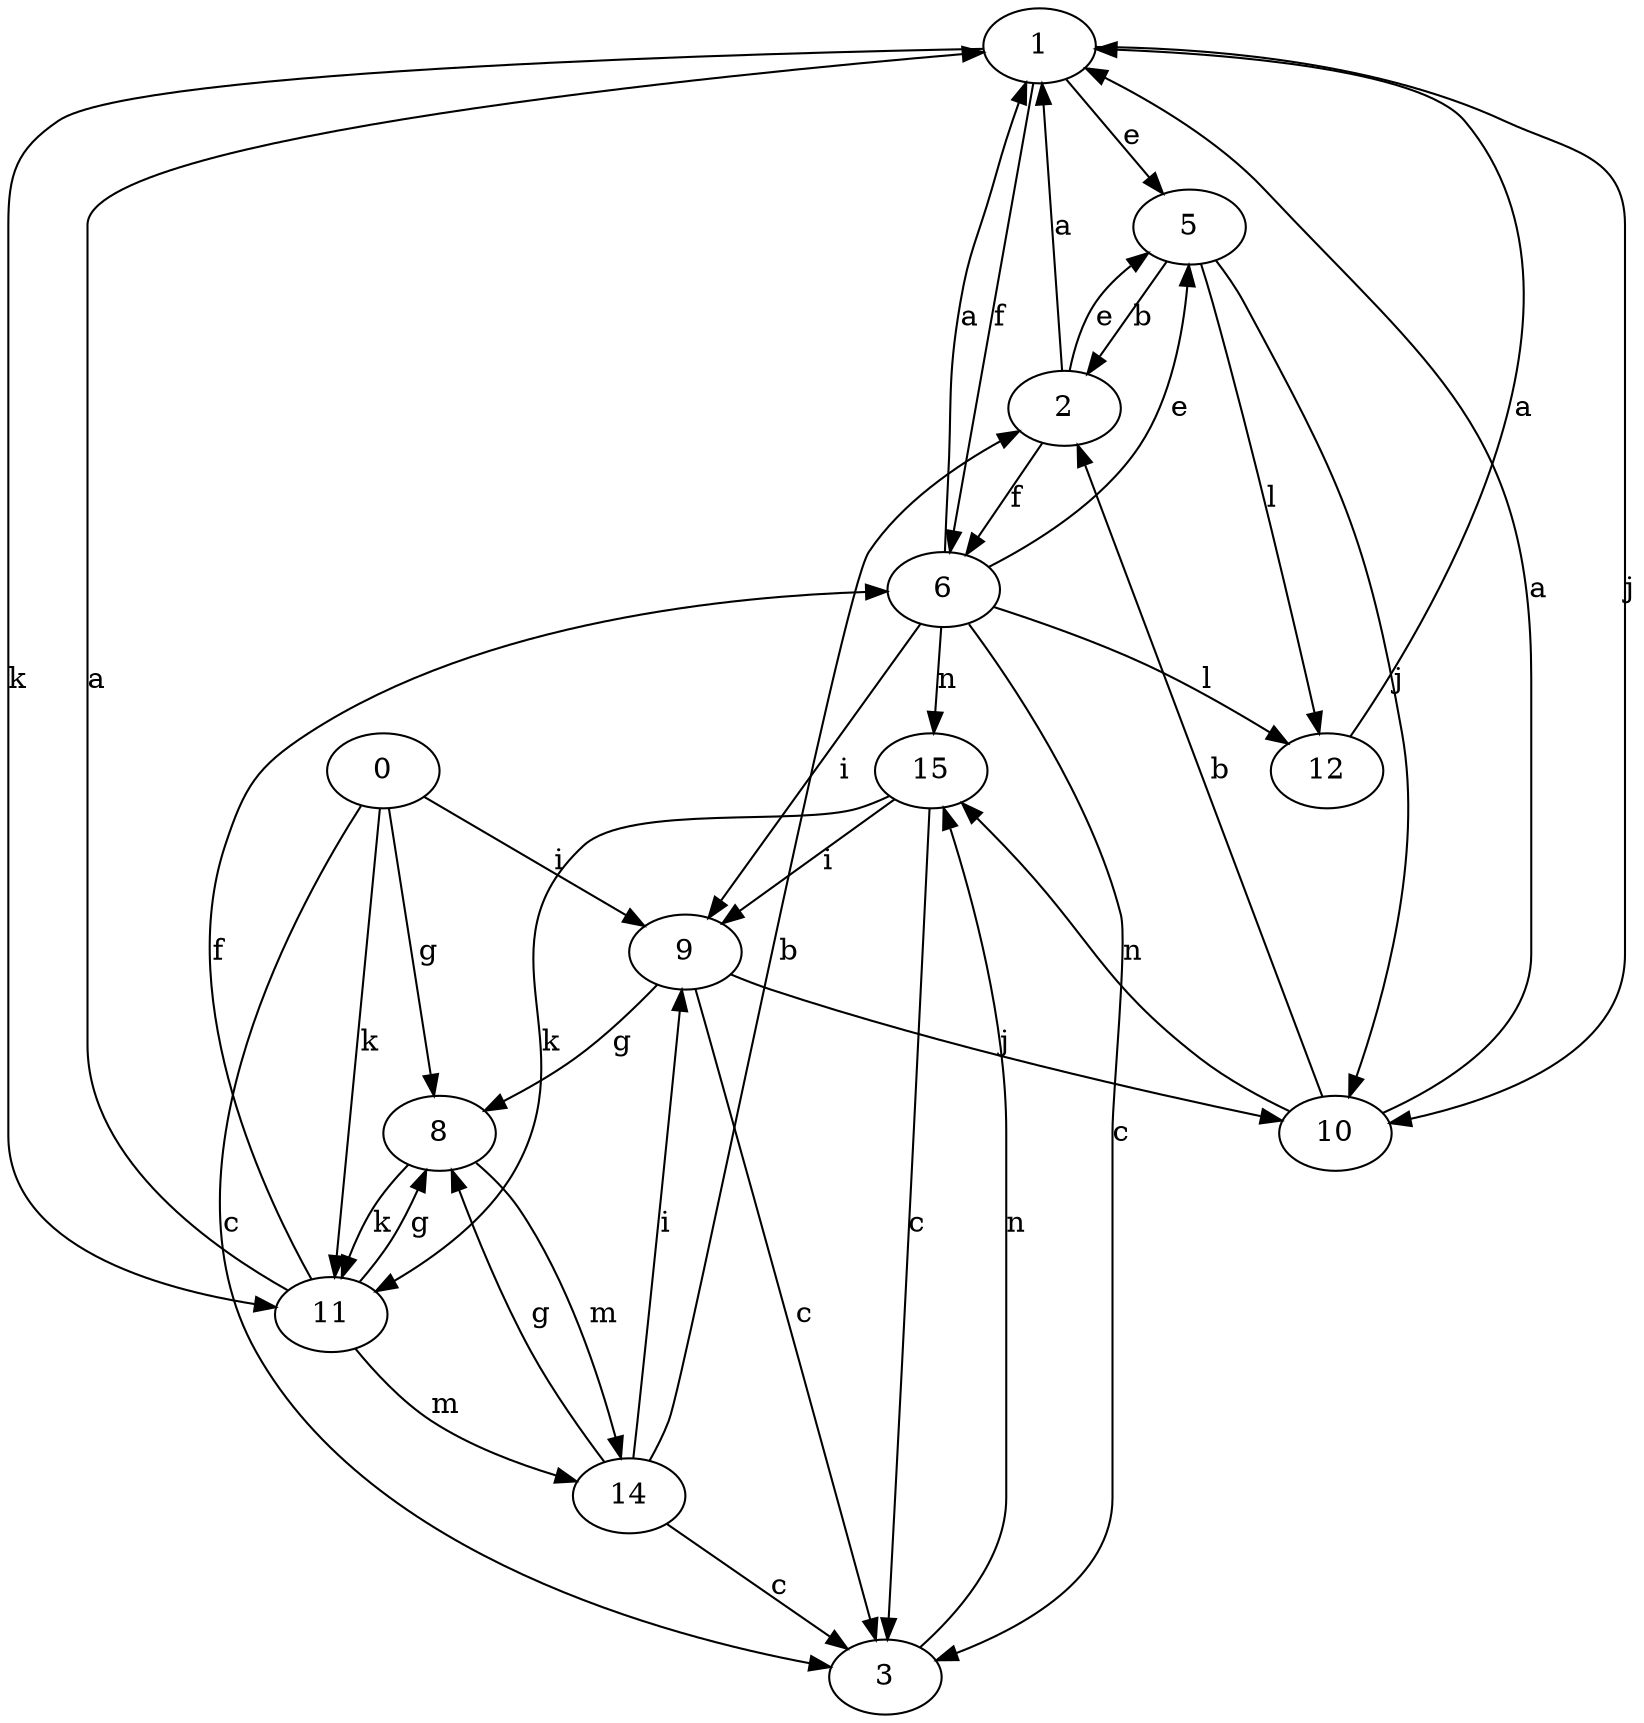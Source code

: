 strict digraph  {
1;
2;
3;
5;
6;
8;
9;
10;
11;
12;
14;
15;
0;
1 -> 5  [label=e];
1 -> 6  [label=f];
1 -> 10  [label=j];
1 -> 11  [label=k];
2 -> 1  [label=a];
2 -> 5  [label=e];
2 -> 6  [label=f];
3 -> 15  [label=n];
5 -> 2  [label=b];
5 -> 10  [label=j];
5 -> 12  [label=l];
6 -> 1  [label=a];
6 -> 3  [label=c];
6 -> 5  [label=e];
6 -> 9  [label=i];
6 -> 12  [label=l];
6 -> 15  [label=n];
8 -> 11  [label=k];
8 -> 14  [label=m];
9 -> 3  [label=c];
9 -> 8  [label=g];
9 -> 10  [label=j];
10 -> 1  [label=a];
10 -> 2  [label=b];
10 -> 15  [label=n];
11 -> 1  [label=a];
11 -> 6  [label=f];
11 -> 8  [label=g];
11 -> 14  [label=m];
12 -> 1  [label=a];
14 -> 2  [label=b];
14 -> 3  [label=c];
14 -> 8  [label=g];
14 -> 9  [label=i];
15 -> 3  [label=c];
15 -> 9  [label=i];
15 -> 11  [label=k];
0 -> 3  [label=c];
0 -> 8  [label=g];
0 -> 9  [label=i];
0 -> 11  [label=k];
}
